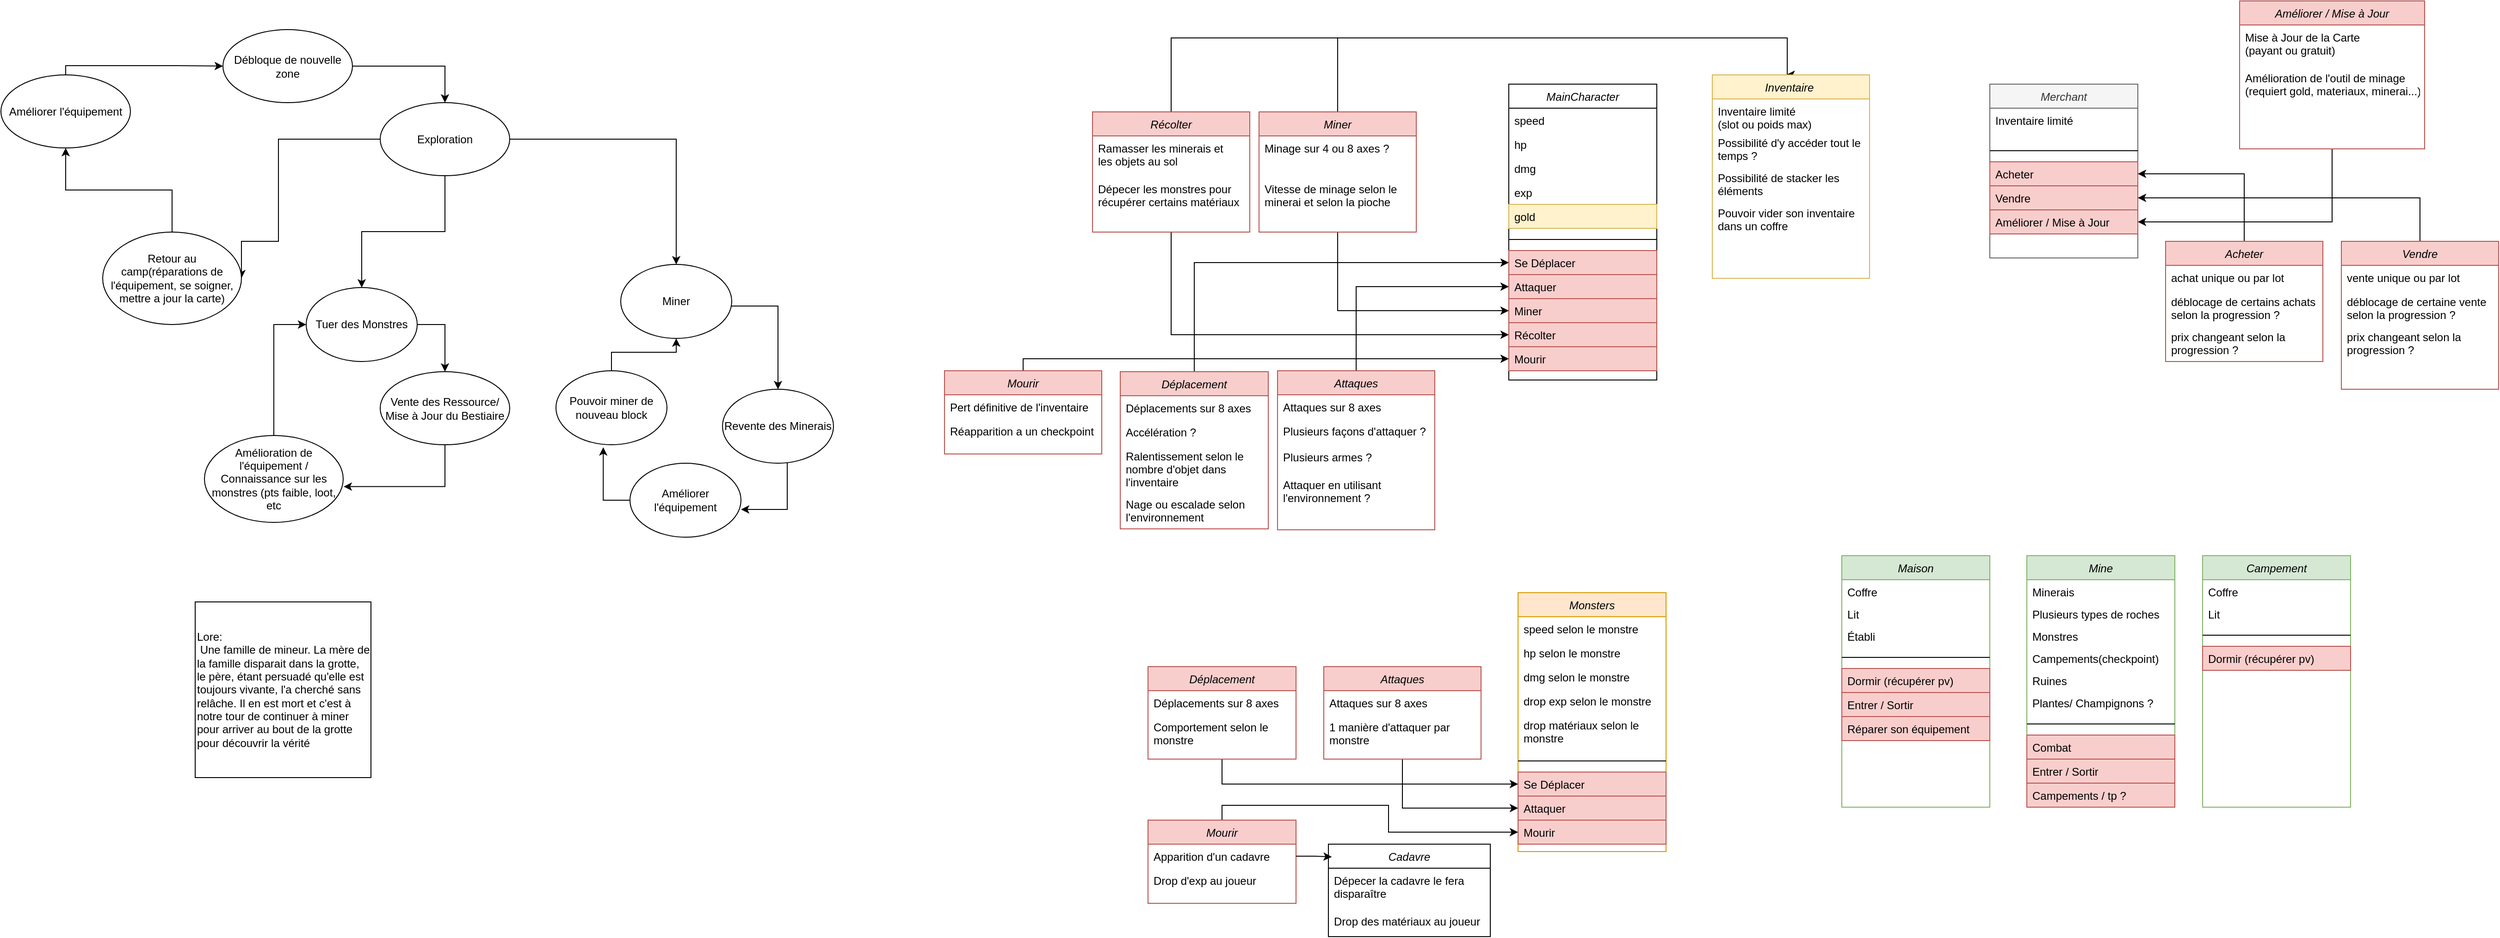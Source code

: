 <mxfile version="26.1.1">
  <diagram name="Page-1" id="BNNuIp5dI4gR5E5ewCnB">
    <mxGraphModel dx="5314" dy="2760" grid="1" gridSize="10" guides="1" tooltips="1" connect="1" arrows="1" fold="1" page="1" pageScale="1" pageWidth="827" pageHeight="1169" math="0" shadow="0">
      <root>
        <mxCell id="0" />
        <mxCell id="1" parent="0" />
        <mxCell id="DmOqYGSJ1gxsfghd13bs-1" value="MainCharacter" style="swimlane;fontStyle=2;align=center;verticalAlign=top;childLayout=stackLayout;horizontal=1;startSize=26;horizontalStack=0;resizeParent=1;resizeLast=0;collapsible=1;marginBottom=0;rounded=0;shadow=0;strokeWidth=1;" parent="1" vertex="1">
          <mxGeometry x="230" y="110" width="160" height="320" as="geometry">
            <mxRectangle x="230" y="140" width="160" height="26" as="alternateBounds" />
          </mxGeometry>
        </mxCell>
        <mxCell id="DmOqYGSJ1gxsfghd13bs-2" value="speed&#xa;" style="text;align=left;verticalAlign=top;spacingLeft=4;spacingRight=4;overflow=hidden;rotatable=0;points=[[0,0.5],[1,0.5]];portConstraint=eastwest;" parent="DmOqYGSJ1gxsfghd13bs-1" vertex="1">
          <mxGeometry y="26" width="160" height="26" as="geometry" />
        </mxCell>
        <mxCell id="DmOqYGSJ1gxsfghd13bs-3" value="hp" style="text;align=left;verticalAlign=top;spacingLeft=4;spacingRight=4;overflow=hidden;rotatable=0;points=[[0,0.5],[1,0.5]];portConstraint=eastwest;rounded=0;shadow=0;html=0;" parent="DmOqYGSJ1gxsfghd13bs-1" vertex="1">
          <mxGeometry y="52" width="160" height="26" as="geometry" />
        </mxCell>
        <mxCell id="DmOqYGSJ1gxsfghd13bs-4" value="dmg&#xa;" style="text;align=left;verticalAlign=top;spacingLeft=4;spacingRight=4;overflow=hidden;rotatable=0;points=[[0,0.5],[1,0.5]];portConstraint=eastwest;rounded=0;shadow=0;html=0;" parent="DmOqYGSJ1gxsfghd13bs-1" vertex="1">
          <mxGeometry y="78" width="160" height="26" as="geometry" />
        </mxCell>
        <mxCell id="DmOqYGSJ1gxsfghd13bs-5" value="exp" style="text;align=left;verticalAlign=top;spacingLeft=4;spacingRight=4;overflow=hidden;rotatable=0;points=[[0,0.5],[1,0.5]];portConstraint=eastwest;rounded=0;shadow=0;html=0;" parent="DmOqYGSJ1gxsfghd13bs-1" vertex="1">
          <mxGeometry y="104" width="160" height="26" as="geometry" />
        </mxCell>
        <mxCell id="DmOqYGSJ1gxsfghd13bs-6" value="gold" style="text;align=left;verticalAlign=top;spacingLeft=4;spacingRight=4;overflow=hidden;rotatable=0;points=[[0,0.5],[1,0.5]];portConstraint=eastwest;rounded=0;shadow=0;html=0;fillColor=#fff2cc;strokeColor=#d6b656;" parent="DmOqYGSJ1gxsfghd13bs-1" vertex="1">
          <mxGeometry y="130" width="160" height="26" as="geometry" />
        </mxCell>
        <mxCell id="DmOqYGSJ1gxsfghd13bs-7" value="" style="line;html=1;strokeWidth=1;align=left;verticalAlign=middle;spacingTop=-1;spacingLeft=3;spacingRight=3;rotatable=0;labelPosition=right;points=[];portConstraint=eastwest;" parent="DmOqYGSJ1gxsfghd13bs-1" vertex="1">
          <mxGeometry y="156" width="160" height="24" as="geometry" />
        </mxCell>
        <mxCell id="DmOqYGSJ1gxsfghd13bs-8" value="Se Déplacer" style="text;align=left;verticalAlign=top;spacingLeft=4;spacingRight=4;overflow=hidden;rotatable=0;points=[[0,0.5],[1,0.5]];portConstraint=eastwest;rounded=0;shadow=0;html=0;fillColor=#f8cecc;strokeColor=#b85450;" parent="DmOqYGSJ1gxsfghd13bs-1" vertex="1">
          <mxGeometry y="180" width="160" height="26" as="geometry" />
        </mxCell>
        <mxCell id="DmOqYGSJ1gxsfghd13bs-9" value="Attaquer" style="text;align=left;verticalAlign=top;spacingLeft=4;spacingRight=4;overflow=hidden;rotatable=0;points=[[0,0.5],[1,0.5]];portConstraint=eastwest;rounded=0;shadow=0;html=0;fillColor=#f8cecc;strokeColor=#b85450;" parent="DmOqYGSJ1gxsfghd13bs-1" vertex="1">
          <mxGeometry y="206" width="160" height="26" as="geometry" />
        </mxCell>
        <mxCell id="DmOqYGSJ1gxsfghd13bs-10" value="Miner" style="text;align=left;verticalAlign=top;spacingLeft=4;spacingRight=4;overflow=hidden;rotatable=0;points=[[0,0.5],[1,0.5]];portConstraint=eastwest;rounded=0;shadow=0;html=0;fillColor=#f8cecc;strokeColor=#b85450;" parent="DmOqYGSJ1gxsfghd13bs-1" vertex="1">
          <mxGeometry y="232" width="160" height="26" as="geometry" />
        </mxCell>
        <mxCell id="DmOqYGSJ1gxsfghd13bs-11" value="Récolter&#xa;" style="text;align=left;verticalAlign=top;spacingLeft=4;spacingRight=4;overflow=hidden;rotatable=0;points=[[0,0.5],[1,0.5]];portConstraint=eastwest;rounded=0;shadow=0;html=0;fillColor=#f8cecc;strokeColor=#b85450;" parent="DmOqYGSJ1gxsfghd13bs-1" vertex="1">
          <mxGeometry y="258" width="160" height="26" as="geometry" />
        </mxCell>
        <mxCell id="DmOqYGSJ1gxsfghd13bs-12" value="Mourir" style="text;align=left;verticalAlign=top;spacingLeft=4;spacingRight=4;overflow=hidden;rotatable=0;points=[[0,0.5],[1,0.5]];portConstraint=eastwest;rounded=0;shadow=0;html=0;fillColor=#f8cecc;strokeColor=#b85450;" parent="DmOqYGSJ1gxsfghd13bs-1" vertex="1">
          <mxGeometry y="284" width="160" height="26" as="geometry" />
        </mxCell>
        <mxCell id="DmOqYGSJ1gxsfghd13bs-13" style="edgeStyle=orthogonalEdgeStyle;rounded=0;orthogonalLoop=1;jettySize=auto;html=1;entryX=0;entryY=0.5;entryDx=0;entryDy=0;" parent="1" source="DmOqYGSJ1gxsfghd13bs-14" target="DmOqYGSJ1gxsfghd13bs-8" edge="1">
          <mxGeometry relative="1" as="geometry" />
        </mxCell>
        <mxCell id="DmOqYGSJ1gxsfghd13bs-14" value="Déplacement" style="swimlane;fontStyle=2;align=center;verticalAlign=top;childLayout=stackLayout;horizontal=1;startSize=26;horizontalStack=0;resizeParent=1;resizeLast=0;collapsible=1;marginBottom=0;rounded=0;shadow=0;strokeWidth=1;fillColor=#f8cecc;strokeColor=#b85450;" parent="1" vertex="1">
          <mxGeometry x="-190" y="421" width="160" height="170" as="geometry">
            <mxRectangle x="230" y="140" width="160" height="26" as="alternateBounds" />
          </mxGeometry>
        </mxCell>
        <mxCell id="DmOqYGSJ1gxsfghd13bs-15" value="Déplacements sur 8 axes" style="text;align=left;verticalAlign=top;spacingLeft=4;spacingRight=4;overflow=hidden;rotatable=0;points=[[0,0.5],[1,0.5]];portConstraint=eastwest;rounded=0;shadow=0;html=0;" parent="DmOqYGSJ1gxsfghd13bs-14" vertex="1">
          <mxGeometry y="26" width="160" height="26" as="geometry" />
        </mxCell>
        <mxCell id="DmOqYGSJ1gxsfghd13bs-16" value="Accélération ?" style="text;align=left;verticalAlign=top;spacingLeft=4;spacingRight=4;overflow=hidden;rotatable=0;points=[[0,0.5],[1,0.5]];portConstraint=eastwest;rounded=0;shadow=0;html=0;" parent="DmOqYGSJ1gxsfghd13bs-14" vertex="1">
          <mxGeometry y="52" width="160" height="26" as="geometry" />
        </mxCell>
        <mxCell id="DmOqYGSJ1gxsfghd13bs-17" value="Ralentissement selon le &#xa;nombre d&#39;objet dans &#xa;l&#39;inventaire" style="text;align=left;verticalAlign=top;spacingLeft=4;spacingRight=4;overflow=hidden;rotatable=0;points=[[0,0.5],[1,0.5]];portConstraint=eastwest;rounded=0;shadow=0;html=0;" parent="DmOqYGSJ1gxsfghd13bs-14" vertex="1">
          <mxGeometry y="78" width="160" height="52" as="geometry" />
        </mxCell>
        <mxCell id="DmOqYGSJ1gxsfghd13bs-18" value="Nage ou escalade selon&#xa;l&#39;environnement" style="text;align=left;verticalAlign=top;spacingLeft=4;spacingRight=4;overflow=hidden;rotatable=0;points=[[0,0.5],[1,0.5]];portConstraint=eastwest;rounded=0;shadow=0;html=0;" parent="DmOqYGSJ1gxsfghd13bs-14" vertex="1">
          <mxGeometry y="130" width="160" height="40" as="geometry" />
        </mxCell>
        <mxCell id="DmOqYGSJ1gxsfghd13bs-19" style="edgeStyle=orthogonalEdgeStyle;rounded=0;orthogonalLoop=1;jettySize=auto;html=1;entryX=0;entryY=0.5;entryDx=0;entryDy=0;" parent="1" source="DmOqYGSJ1gxsfghd13bs-20" target="DmOqYGSJ1gxsfghd13bs-9" edge="1">
          <mxGeometry relative="1" as="geometry" />
        </mxCell>
        <mxCell id="DmOqYGSJ1gxsfghd13bs-20" value="Attaques" style="swimlane;fontStyle=2;align=center;verticalAlign=top;childLayout=stackLayout;horizontal=1;startSize=26;horizontalStack=0;resizeParent=1;resizeLast=0;collapsible=1;marginBottom=0;rounded=0;shadow=0;strokeWidth=1;fillColor=#f8cecc;strokeColor=#b85450;" parent="1" vertex="1">
          <mxGeometry x="-20" y="420" width="170" height="172" as="geometry">
            <mxRectangle x="230" y="140" width="160" height="26" as="alternateBounds" />
          </mxGeometry>
        </mxCell>
        <mxCell id="DmOqYGSJ1gxsfghd13bs-21" value="Attaques sur 8 axes" style="text;align=left;verticalAlign=top;spacingLeft=4;spacingRight=4;overflow=hidden;rotatable=0;points=[[0,0.5],[1,0.5]];portConstraint=eastwest;rounded=0;shadow=0;html=0;" parent="DmOqYGSJ1gxsfghd13bs-20" vertex="1">
          <mxGeometry y="26" width="170" height="26" as="geometry" />
        </mxCell>
        <mxCell id="DmOqYGSJ1gxsfghd13bs-22" value="Plusieurs façons d&#39;attaquer ?" style="text;align=left;verticalAlign=top;spacingLeft=4;spacingRight=4;overflow=hidden;rotatable=0;points=[[0,0.5],[1,0.5]];portConstraint=eastwest;rounded=0;shadow=0;html=0;" parent="DmOqYGSJ1gxsfghd13bs-20" vertex="1">
          <mxGeometry y="52" width="170" height="28" as="geometry" />
        </mxCell>
        <mxCell id="DmOqYGSJ1gxsfghd13bs-23" value="Plusieurs armes ?" style="text;align=left;verticalAlign=top;spacingLeft=4;spacingRight=4;overflow=hidden;rotatable=0;points=[[0,0.5],[1,0.5]];portConstraint=eastwest;rounded=0;shadow=0;html=0;" parent="DmOqYGSJ1gxsfghd13bs-20" vertex="1">
          <mxGeometry y="80" width="170" height="30" as="geometry" />
        </mxCell>
        <mxCell id="DmOqYGSJ1gxsfghd13bs-24" value="Attaquer en utilisant &#xa;l&#39;environnement ?" style="text;align=left;verticalAlign=top;spacingLeft=4;spacingRight=4;overflow=hidden;rotatable=0;points=[[0,0.5],[1,0.5]];portConstraint=eastwest;rounded=0;shadow=0;html=0;" parent="DmOqYGSJ1gxsfghd13bs-20" vertex="1">
          <mxGeometry y="110" width="170" height="40" as="geometry" />
        </mxCell>
        <mxCell id="DmOqYGSJ1gxsfghd13bs-25" style="edgeStyle=orthogonalEdgeStyle;rounded=0;orthogonalLoop=1;jettySize=auto;html=1;entryX=0;entryY=0.5;entryDx=0;entryDy=0;" parent="1" source="DmOqYGSJ1gxsfghd13bs-27" target="DmOqYGSJ1gxsfghd13bs-10" edge="1">
          <mxGeometry relative="1" as="geometry" />
        </mxCell>
        <mxCell id="DmOqYGSJ1gxsfghd13bs-26" style="edgeStyle=orthogonalEdgeStyle;rounded=0;orthogonalLoop=1;jettySize=auto;html=1;" parent="1" source="DmOqYGSJ1gxsfghd13bs-27" edge="1">
          <mxGeometry relative="1" as="geometry">
            <mxPoint x="530" y="100" as="targetPoint" />
            <Array as="points">
              <mxPoint x="45" y="60" />
              <mxPoint x="531" y="60" />
            </Array>
          </mxGeometry>
        </mxCell>
        <mxCell id="DmOqYGSJ1gxsfghd13bs-27" value="Miner" style="swimlane;fontStyle=2;align=center;verticalAlign=top;childLayout=stackLayout;horizontal=1;startSize=26;horizontalStack=0;resizeParent=1;resizeLast=0;collapsible=1;marginBottom=0;rounded=0;shadow=0;strokeWidth=1;fillColor=#f8cecc;strokeColor=#b85450;" parent="1" vertex="1">
          <mxGeometry x="-40" y="140" width="170" height="130" as="geometry">
            <mxRectangle x="230" y="140" width="160" height="26" as="alternateBounds" />
          </mxGeometry>
        </mxCell>
        <mxCell id="DmOqYGSJ1gxsfghd13bs-28" value="Minage sur 4 ou 8 axes ?&#xa;" style="text;align=left;verticalAlign=top;spacingLeft=4;spacingRight=4;overflow=hidden;rotatable=0;points=[[0,0.5],[1,0.5]];portConstraint=eastwest;rounded=0;shadow=0;html=0;" parent="DmOqYGSJ1gxsfghd13bs-27" vertex="1">
          <mxGeometry y="26" width="170" height="44" as="geometry" />
        </mxCell>
        <mxCell id="DmOqYGSJ1gxsfghd13bs-29" value="Vitesse de minage selon le &#xa;minerai et selon la pioche " style="text;align=left;verticalAlign=top;spacingLeft=4;spacingRight=4;overflow=hidden;rotatable=0;points=[[0,0.5],[1,0.5]];portConstraint=eastwest;rounded=0;shadow=0;html=0;" parent="DmOqYGSJ1gxsfghd13bs-27" vertex="1">
          <mxGeometry y="70" width="170" height="44" as="geometry" />
        </mxCell>
        <mxCell id="DmOqYGSJ1gxsfghd13bs-30" style="edgeStyle=orthogonalEdgeStyle;rounded=0;orthogonalLoop=1;jettySize=auto;html=1;" parent="1" source="DmOqYGSJ1gxsfghd13bs-32" target="DmOqYGSJ1gxsfghd13bs-11" edge="1">
          <mxGeometry relative="1" as="geometry" />
        </mxCell>
        <mxCell id="DmOqYGSJ1gxsfghd13bs-31" style="edgeStyle=orthogonalEdgeStyle;rounded=0;orthogonalLoop=1;jettySize=auto;html=1;" parent="1" source="DmOqYGSJ1gxsfghd13bs-32" edge="1">
          <mxGeometry relative="1" as="geometry">
            <mxPoint x="530" y="100" as="targetPoint" />
            <Array as="points">
              <mxPoint x="-135" y="60" />
              <mxPoint x="531" y="60" />
            </Array>
          </mxGeometry>
        </mxCell>
        <mxCell id="DmOqYGSJ1gxsfghd13bs-32" value="Récolter" style="swimlane;fontStyle=2;align=center;verticalAlign=top;childLayout=stackLayout;horizontal=1;startSize=26;horizontalStack=0;resizeParent=1;resizeLast=0;collapsible=1;marginBottom=0;rounded=0;shadow=0;strokeWidth=1;fillColor=#f8cecc;strokeColor=#b85450;" parent="1" vertex="1">
          <mxGeometry x="-220" y="140" width="170" height="130" as="geometry">
            <mxRectangle x="230" y="140" width="160" height="26" as="alternateBounds" />
          </mxGeometry>
        </mxCell>
        <mxCell id="DmOqYGSJ1gxsfghd13bs-33" value="Ramasser les minerais et &#xa;les objets au sol" style="text;align=left;verticalAlign=top;spacingLeft=4;spacingRight=4;overflow=hidden;rotatable=0;points=[[0,0.5],[1,0.5]];portConstraint=eastwest;rounded=0;shadow=0;html=0;" parent="DmOqYGSJ1gxsfghd13bs-32" vertex="1">
          <mxGeometry y="26" width="170" height="44" as="geometry" />
        </mxCell>
        <mxCell id="DmOqYGSJ1gxsfghd13bs-34" value="Dépecer les monstres pour &#xa;récupérer certains matériaux" style="text;align=left;verticalAlign=top;spacingLeft=4;spacingRight=4;overflow=hidden;rotatable=0;points=[[0,0.5],[1,0.5]];portConstraint=eastwest;rounded=0;shadow=0;html=0;" parent="DmOqYGSJ1gxsfghd13bs-32" vertex="1">
          <mxGeometry y="70" width="170" height="44" as="geometry" />
        </mxCell>
        <mxCell id="DmOqYGSJ1gxsfghd13bs-35" value="Inventaire " style="swimlane;fontStyle=2;align=center;verticalAlign=top;childLayout=stackLayout;horizontal=1;startSize=26;horizontalStack=0;resizeParent=1;resizeLast=0;collapsible=1;marginBottom=0;rounded=0;shadow=0;strokeWidth=1;fillColor=#fff2cc;strokeColor=#d6b656;" parent="1" vertex="1">
          <mxGeometry x="450" y="100" width="170" height="220" as="geometry">
            <mxRectangle x="230" y="140" width="160" height="26" as="alternateBounds" />
          </mxGeometry>
        </mxCell>
        <mxCell id="DmOqYGSJ1gxsfghd13bs-36" value="Inventaire limité &#xa;(slot ou poids max)" style="text;align=left;verticalAlign=top;spacingLeft=4;spacingRight=4;overflow=hidden;rotatable=0;points=[[0,0.5],[1,0.5]];portConstraint=eastwest;rounded=0;shadow=0;html=0;" parent="DmOqYGSJ1gxsfghd13bs-35" vertex="1">
          <mxGeometry y="26" width="170" height="34" as="geometry" />
        </mxCell>
        <mxCell id="DmOqYGSJ1gxsfghd13bs-37" value="Possibilité d&#39;y accéder tout le &#xa;temps ?" style="text;align=left;verticalAlign=top;spacingLeft=4;spacingRight=4;overflow=hidden;rotatable=0;points=[[0,0.5],[1,0.5]];portConstraint=eastwest;rounded=0;shadow=0;html=0;" parent="DmOqYGSJ1gxsfghd13bs-35" vertex="1">
          <mxGeometry y="60" width="170" height="38" as="geometry" />
        </mxCell>
        <mxCell id="DmOqYGSJ1gxsfghd13bs-38" value="Possibilité de stacker les &#xa;éléments" style="text;align=left;verticalAlign=top;spacingLeft=4;spacingRight=4;overflow=hidden;rotatable=0;points=[[0,0.5],[1,0.5]];portConstraint=eastwest;rounded=0;shadow=0;html=0;" parent="DmOqYGSJ1gxsfghd13bs-35" vertex="1">
          <mxGeometry y="98" width="170" height="38" as="geometry" />
        </mxCell>
        <mxCell id="DmOqYGSJ1gxsfghd13bs-39" value="Pouvoir vider son inventaire &#xa;dans un coffre" style="text;align=left;verticalAlign=top;spacingLeft=4;spacingRight=4;overflow=hidden;rotatable=0;points=[[0,0.5],[1,0.5]];portConstraint=eastwest;rounded=0;shadow=0;html=0;" parent="DmOqYGSJ1gxsfghd13bs-35" vertex="1">
          <mxGeometry y="136" width="170" height="38" as="geometry" />
        </mxCell>
        <mxCell id="DmOqYGSJ1gxsfghd13bs-40" value="Monsters" style="swimlane;fontStyle=2;align=center;verticalAlign=top;childLayout=stackLayout;horizontal=1;startSize=26;horizontalStack=0;resizeParent=1;resizeLast=0;collapsible=1;marginBottom=0;rounded=0;shadow=0;strokeWidth=1;fillColor=#ffe6cc;strokeColor=#d79b00;" parent="1" vertex="1">
          <mxGeometry x="240" y="660" width="160" height="280" as="geometry">
            <mxRectangle x="230" y="140" width="160" height="26" as="alternateBounds" />
          </mxGeometry>
        </mxCell>
        <mxCell id="DmOqYGSJ1gxsfghd13bs-41" value="speed selon le monstre" style="text;align=left;verticalAlign=top;spacingLeft=4;spacingRight=4;overflow=hidden;rotatable=0;points=[[0,0.5],[1,0.5]];portConstraint=eastwest;" parent="DmOqYGSJ1gxsfghd13bs-40" vertex="1">
          <mxGeometry y="26" width="160" height="26" as="geometry" />
        </mxCell>
        <mxCell id="DmOqYGSJ1gxsfghd13bs-42" value="hp selon le monstre" style="text;align=left;verticalAlign=top;spacingLeft=4;spacingRight=4;overflow=hidden;rotatable=0;points=[[0,0.5],[1,0.5]];portConstraint=eastwest;rounded=0;shadow=0;html=0;" parent="DmOqYGSJ1gxsfghd13bs-40" vertex="1">
          <mxGeometry y="52" width="160" height="26" as="geometry" />
        </mxCell>
        <mxCell id="DmOqYGSJ1gxsfghd13bs-43" value="dmg selon le monstre" style="text;align=left;verticalAlign=top;spacingLeft=4;spacingRight=4;overflow=hidden;rotatable=0;points=[[0,0.5],[1,0.5]];portConstraint=eastwest;rounded=0;shadow=0;html=0;" parent="DmOqYGSJ1gxsfghd13bs-40" vertex="1">
          <mxGeometry y="78" width="160" height="26" as="geometry" />
        </mxCell>
        <mxCell id="DmOqYGSJ1gxsfghd13bs-44" value="drop exp selon le monstre" style="text;align=left;verticalAlign=top;spacingLeft=4;spacingRight=4;overflow=hidden;rotatable=0;points=[[0,0.5],[1,0.5]];portConstraint=eastwest;rounded=0;shadow=0;html=0;" parent="DmOqYGSJ1gxsfghd13bs-40" vertex="1">
          <mxGeometry y="104" width="160" height="26" as="geometry" />
        </mxCell>
        <mxCell id="DmOqYGSJ1gxsfghd13bs-45" value="drop matériaux selon le &#xa;monstre" style="text;align=left;verticalAlign=top;spacingLeft=4;spacingRight=4;overflow=hidden;rotatable=0;points=[[0,0.5],[1,0.5]];portConstraint=eastwest;rounded=0;shadow=0;html=0;" parent="DmOqYGSJ1gxsfghd13bs-40" vertex="1">
          <mxGeometry y="130" width="160" height="40" as="geometry" />
        </mxCell>
        <mxCell id="DmOqYGSJ1gxsfghd13bs-46" value="" style="line;html=1;strokeWidth=1;align=left;verticalAlign=middle;spacingTop=-1;spacingLeft=3;spacingRight=3;rotatable=0;labelPosition=right;points=[];portConstraint=eastwest;" parent="DmOqYGSJ1gxsfghd13bs-40" vertex="1">
          <mxGeometry y="170" width="160" height="24" as="geometry" />
        </mxCell>
        <mxCell id="DmOqYGSJ1gxsfghd13bs-47" value="Se Déplacer" style="text;align=left;verticalAlign=top;spacingLeft=4;spacingRight=4;overflow=hidden;rotatable=0;points=[[0,0.5],[1,0.5]];portConstraint=eastwest;rounded=0;shadow=0;html=0;fillColor=#f8cecc;strokeColor=#b85450;" parent="DmOqYGSJ1gxsfghd13bs-40" vertex="1">
          <mxGeometry y="194" width="160" height="26" as="geometry" />
        </mxCell>
        <mxCell id="DmOqYGSJ1gxsfghd13bs-48" value="Attaquer" style="text;align=left;verticalAlign=top;spacingLeft=4;spacingRight=4;overflow=hidden;rotatable=0;points=[[0,0.5],[1,0.5]];portConstraint=eastwest;rounded=0;shadow=0;html=0;fillColor=#f8cecc;strokeColor=#b85450;" parent="DmOqYGSJ1gxsfghd13bs-40" vertex="1">
          <mxGeometry y="220" width="160" height="26" as="geometry" />
        </mxCell>
        <mxCell id="DmOqYGSJ1gxsfghd13bs-49" value="Mourir" style="text;align=left;verticalAlign=top;spacingLeft=4;spacingRight=4;overflow=hidden;rotatable=0;points=[[0,0.5],[1,0.5]];portConstraint=eastwest;rounded=0;shadow=0;html=0;fillColor=#f8cecc;strokeColor=#b85450;" parent="DmOqYGSJ1gxsfghd13bs-40" vertex="1">
          <mxGeometry y="246" width="160" height="26" as="geometry" />
        </mxCell>
        <mxCell id="DmOqYGSJ1gxsfghd13bs-50" style="edgeStyle=orthogonalEdgeStyle;rounded=0;orthogonalLoop=1;jettySize=auto;html=1;entryX=0;entryY=0.5;entryDx=0;entryDy=0;" parent="1" source="DmOqYGSJ1gxsfghd13bs-51" target="DmOqYGSJ1gxsfghd13bs-48" edge="1">
          <mxGeometry relative="1" as="geometry" />
        </mxCell>
        <mxCell id="DmOqYGSJ1gxsfghd13bs-51" value="Attaques" style="swimlane;fontStyle=2;align=center;verticalAlign=top;childLayout=stackLayout;horizontal=1;startSize=26;horizontalStack=0;resizeParent=1;resizeLast=0;collapsible=1;marginBottom=0;rounded=0;shadow=0;strokeWidth=1;fillColor=#f8cecc;strokeColor=#b85450;" parent="1" vertex="1">
          <mxGeometry x="30" y="740" width="170" height="100" as="geometry">
            <mxRectangle x="230" y="140" width="160" height="26" as="alternateBounds" />
          </mxGeometry>
        </mxCell>
        <mxCell id="DmOqYGSJ1gxsfghd13bs-52" value="Attaques sur 8 axes" style="text;align=left;verticalAlign=top;spacingLeft=4;spacingRight=4;overflow=hidden;rotatable=0;points=[[0,0.5],[1,0.5]];portConstraint=eastwest;rounded=0;shadow=0;html=0;" parent="DmOqYGSJ1gxsfghd13bs-51" vertex="1">
          <mxGeometry y="26" width="170" height="26" as="geometry" />
        </mxCell>
        <mxCell id="DmOqYGSJ1gxsfghd13bs-53" value="1 manière d&#39;attaquer par &#xa;monstre" style="text;align=left;verticalAlign=top;spacingLeft=4;spacingRight=4;overflow=hidden;rotatable=0;points=[[0,0.5],[1,0.5]];portConstraint=eastwest;rounded=0;shadow=0;html=0;" parent="DmOqYGSJ1gxsfghd13bs-51" vertex="1">
          <mxGeometry y="52" width="170" height="38" as="geometry" />
        </mxCell>
        <mxCell id="DmOqYGSJ1gxsfghd13bs-54" style="edgeStyle=orthogonalEdgeStyle;rounded=0;orthogonalLoop=1;jettySize=auto;html=1;entryX=0;entryY=0.5;entryDx=0;entryDy=0;" parent="1" source="DmOqYGSJ1gxsfghd13bs-55" target="DmOqYGSJ1gxsfghd13bs-47" edge="1">
          <mxGeometry relative="1" as="geometry" />
        </mxCell>
        <mxCell id="DmOqYGSJ1gxsfghd13bs-55" value="Déplacement" style="swimlane;fontStyle=2;align=center;verticalAlign=top;childLayout=stackLayout;horizontal=1;startSize=26;horizontalStack=0;resizeParent=1;resizeLast=0;collapsible=1;marginBottom=0;rounded=0;shadow=0;strokeWidth=1;fillColor=#f8cecc;strokeColor=#b85450;" parent="1" vertex="1">
          <mxGeometry x="-160" y="740" width="160" height="100" as="geometry">
            <mxRectangle x="230" y="140" width="160" height="26" as="alternateBounds" />
          </mxGeometry>
        </mxCell>
        <mxCell id="DmOqYGSJ1gxsfghd13bs-56" value="Déplacements sur 8 axes" style="text;align=left;verticalAlign=top;spacingLeft=4;spacingRight=4;overflow=hidden;rotatable=0;points=[[0,0.5],[1,0.5]];portConstraint=eastwest;rounded=0;shadow=0;html=0;" parent="DmOqYGSJ1gxsfghd13bs-55" vertex="1">
          <mxGeometry y="26" width="160" height="26" as="geometry" />
        </mxCell>
        <mxCell id="DmOqYGSJ1gxsfghd13bs-57" value="Comportement selon le &#xa;monstre" style="text;align=left;verticalAlign=top;spacingLeft=4;spacingRight=4;overflow=hidden;rotatable=0;points=[[0,0.5],[1,0.5]];portConstraint=eastwest;rounded=0;shadow=0;html=0;" parent="DmOqYGSJ1gxsfghd13bs-55" vertex="1">
          <mxGeometry y="52" width="160" height="38" as="geometry" />
        </mxCell>
        <mxCell id="DmOqYGSJ1gxsfghd13bs-58" style="edgeStyle=orthogonalEdgeStyle;rounded=0;orthogonalLoop=1;jettySize=auto;html=1;entryX=0;entryY=0.5;entryDx=0;entryDy=0;" parent="1" source="DmOqYGSJ1gxsfghd13bs-59" target="DmOqYGSJ1gxsfghd13bs-49" edge="1">
          <mxGeometry relative="1" as="geometry">
            <Array as="points">
              <mxPoint x="-80" y="890" />
              <mxPoint x="100" y="890" />
              <mxPoint x="100" y="919" />
            </Array>
          </mxGeometry>
        </mxCell>
        <mxCell id="DmOqYGSJ1gxsfghd13bs-59" value="Mourir" style="swimlane;fontStyle=2;align=center;verticalAlign=top;childLayout=stackLayout;horizontal=1;startSize=26;horizontalStack=0;resizeParent=1;resizeLast=0;collapsible=1;marginBottom=0;rounded=0;shadow=0;strokeWidth=1;fillColor=#f8cecc;strokeColor=#b85450;" parent="1" vertex="1">
          <mxGeometry x="-160" y="906" width="160" height="90" as="geometry">
            <mxRectangle x="230" y="140" width="160" height="26" as="alternateBounds" />
          </mxGeometry>
        </mxCell>
        <mxCell id="DmOqYGSJ1gxsfghd13bs-60" value="Apparition d&#39;un cadavre" style="text;align=left;verticalAlign=top;spacingLeft=4;spacingRight=4;overflow=hidden;rotatable=0;points=[[0,0.5],[1,0.5]];portConstraint=eastwest;rounded=0;shadow=0;html=0;" parent="DmOqYGSJ1gxsfghd13bs-59" vertex="1">
          <mxGeometry y="26" width="160" height="26" as="geometry" />
        </mxCell>
        <mxCell id="DmOqYGSJ1gxsfghd13bs-61" value="Drop d&#39;exp au joueur" style="text;align=left;verticalAlign=top;spacingLeft=4;spacingRight=4;overflow=hidden;rotatable=0;points=[[0,0.5],[1,0.5]];portConstraint=eastwest;rounded=0;shadow=0;html=0;" parent="DmOqYGSJ1gxsfghd13bs-59" vertex="1">
          <mxGeometry y="52" width="160" height="26" as="geometry" />
        </mxCell>
        <mxCell id="DmOqYGSJ1gxsfghd13bs-62" value="Cadavre" style="swimlane;fontStyle=2;align=center;verticalAlign=top;childLayout=stackLayout;horizontal=1;startSize=26;horizontalStack=0;resizeParent=1;resizeLast=0;collapsible=1;marginBottom=0;rounded=0;shadow=0;strokeWidth=1;" parent="1" vertex="1">
          <mxGeometry x="35" y="932" width="175" height="100" as="geometry">
            <mxRectangle x="230" y="140" width="160" height="26" as="alternateBounds" />
          </mxGeometry>
        </mxCell>
        <mxCell id="DmOqYGSJ1gxsfghd13bs-63" value="Dépecer la cadavre le fera &#xa;disparaître" style="text;align=left;verticalAlign=top;spacingLeft=4;spacingRight=4;overflow=hidden;rotatable=0;points=[[0,0.5],[1,0.5]];portConstraint=eastwest;rounded=0;shadow=0;html=0;" parent="DmOqYGSJ1gxsfghd13bs-62" vertex="1">
          <mxGeometry y="26" width="175" height="44" as="geometry" />
        </mxCell>
        <mxCell id="DmOqYGSJ1gxsfghd13bs-64" value="Drop des matériaux au joueur" style="text;align=left;verticalAlign=top;spacingLeft=4;spacingRight=4;overflow=hidden;rotatable=0;points=[[0,0.5],[1,0.5]];portConstraint=eastwest;rounded=0;shadow=0;html=0;" parent="DmOqYGSJ1gxsfghd13bs-62" vertex="1">
          <mxGeometry y="70" width="175" height="26" as="geometry" />
        </mxCell>
        <mxCell id="DmOqYGSJ1gxsfghd13bs-65" style="edgeStyle=orthogonalEdgeStyle;rounded=0;orthogonalLoop=1;jettySize=auto;html=1;entryX=0.021;entryY=0.138;entryDx=0;entryDy=0;entryPerimeter=0;" parent="1" source="DmOqYGSJ1gxsfghd13bs-60" target="DmOqYGSJ1gxsfghd13bs-62" edge="1">
          <mxGeometry relative="1" as="geometry" />
        </mxCell>
        <mxCell id="DmOqYGSJ1gxsfghd13bs-66" style="edgeStyle=orthogonalEdgeStyle;rounded=0;orthogonalLoop=1;jettySize=auto;html=1;entryX=0;entryY=0.5;entryDx=0;entryDy=0;" parent="1" source="DmOqYGSJ1gxsfghd13bs-67" target="DmOqYGSJ1gxsfghd13bs-12" edge="1">
          <mxGeometry relative="1" as="geometry">
            <Array as="points">
              <mxPoint x="-295" y="407" />
            </Array>
          </mxGeometry>
        </mxCell>
        <mxCell id="DmOqYGSJ1gxsfghd13bs-67" value="Mourir" style="swimlane;fontStyle=2;align=center;verticalAlign=top;childLayout=stackLayout;horizontal=1;startSize=26;horizontalStack=0;resizeParent=1;resizeLast=0;collapsible=1;marginBottom=0;rounded=0;shadow=0;strokeWidth=1;fillColor=#f8cecc;strokeColor=#b85450;" parent="1" vertex="1">
          <mxGeometry x="-380" y="420" width="170" height="90" as="geometry">
            <mxRectangle x="230" y="140" width="160" height="26" as="alternateBounds" />
          </mxGeometry>
        </mxCell>
        <mxCell id="DmOqYGSJ1gxsfghd13bs-68" value="Pert définitive de l&#39;inventaire" style="text;align=left;verticalAlign=top;spacingLeft=4;spacingRight=4;overflow=hidden;rotatable=0;points=[[0,0.5],[1,0.5]];portConstraint=eastwest;rounded=0;shadow=0;html=0;" parent="DmOqYGSJ1gxsfghd13bs-67" vertex="1">
          <mxGeometry y="26" width="170" height="26" as="geometry" />
        </mxCell>
        <mxCell id="DmOqYGSJ1gxsfghd13bs-69" value="Réapparition a un checkpoint " style="text;align=left;verticalAlign=top;spacingLeft=4;spacingRight=4;overflow=hidden;rotatable=0;points=[[0,0.5],[1,0.5]];portConstraint=eastwest;rounded=0;shadow=0;html=0;" parent="DmOqYGSJ1gxsfghd13bs-67" vertex="1">
          <mxGeometry y="52" width="170" height="26" as="geometry" />
        </mxCell>
        <mxCell id="DmOqYGSJ1gxsfghd13bs-70" value="Merchant" style="swimlane;fontStyle=2;align=center;verticalAlign=top;childLayout=stackLayout;horizontal=1;startSize=26;horizontalStack=0;resizeParent=1;resizeLast=0;collapsible=1;marginBottom=0;rounded=0;shadow=0;strokeWidth=1;fillColor=#f5f5f5;fontColor=#333333;strokeColor=#666666;" parent="1" vertex="1">
          <mxGeometry x="750" y="110" width="160" height="188" as="geometry">
            <mxRectangle x="230" y="140" width="160" height="26" as="alternateBounds" />
          </mxGeometry>
        </mxCell>
        <mxCell id="DmOqYGSJ1gxsfghd13bs-71" value="Inventaire limité" style="text;align=left;verticalAlign=top;spacingLeft=4;spacingRight=4;overflow=hidden;rotatable=0;points=[[0,0.5],[1,0.5]];portConstraint=eastwest;rounded=0;shadow=0;html=0;" parent="DmOqYGSJ1gxsfghd13bs-70" vertex="1">
          <mxGeometry y="26" width="160" height="34" as="geometry" />
        </mxCell>
        <mxCell id="DmOqYGSJ1gxsfghd13bs-72" value="" style="line;html=1;strokeWidth=1;align=left;verticalAlign=middle;spacingTop=-1;spacingLeft=3;spacingRight=3;rotatable=0;labelPosition=right;points=[];portConstraint=eastwest;" parent="DmOqYGSJ1gxsfghd13bs-70" vertex="1">
          <mxGeometry y="60" width="160" height="24" as="geometry" />
        </mxCell>
        <mxCell id="DmOqYGSJ1gxsfghd13bs-73" value="Acheter" style="text;align=left;verticalAlign=top;spacingLeft=4;spacingRight=4;overflow=hidden;rotatable=0;points=[[0,0.5],[1,0.5]];portConstraint=eastwest;rounded=0;shadow=0;html=0;fillColor=#f8cecc;strokeColor=#b85450;" parent="DmOqYGSJ1gxsfghd13bs-70" vertex="1">
          <mxGeometry y="84" width="160" height="26" as="geometry" />
        </mxCell>
        <mxCell id="DmOqYGSJ1gxsfghd13bs-74" value="Vendre" style="text;align=left;verticalAlign=top;spacingLeft=4;spacingRight=4;overflow=hidden;rotatable=0;points=[[0,0.5],[1,0.5]];portConstraint=eastwest;rounded=0;shadow=0;html=0;fillColor=#f8cecc;strokeColor=#b85450;" parent="DmOqYGSJ1gxsfghd13bs-70" vertex="1">
          <mxGeometry y="110" width="160" height="26" as="geometry" />
        </mxCell>
        <mxCell id="DmOqYGSJ1gxsfghd13bs-75" value="Améliorer / Mise à Jour" style="text;align=left;verticalAlign=top;spacingLeft=4;spacingRight=4;overflow=hidden;rotatable=0;points=[[0,0.5],[1,0.5]];portConstraint=eastwest;rounded=0;shadow=0;html=0;fillColor=#f8cecc;strokeColor=#b85450;" parent="DmOqYGSJ1gxsfghd13bs-70" vertex="1">
          <mxGeometry y="136" width="160" height="26" as="geometry" />
        </mxCell>
        <mxCell id="DmOqYGSJ1gxsfghd13bs-76" style="edgeStyle=orthogonalEdgeStyle;rounded=0;orthogonalLoop=1;jettySize=auto;html=1;entryX=1;entryY=0.5;entryDx=0;entryDy=0;fontFamily=Helvetica;fontSize=12;fontColor=default;" parent="1" source="DmOqYGSJ1gxsfghd13bs-77" target="DmOqYGSJ1gxsfghd13bs-73" edge="1">
          <mxGeometry relative="1" as="geometry" />
        </mxCell>
        <mxCell id="DmOqYGSJ1gxsfghd13bs-77" value="Acheter" style="swimlane;fontStyle=2;align=center;verticalAlign=top;childLayout=stackLayout;horizontal=1;startSize=26;horizontalStack=0;resizeParent=1;resizeLast=0;collapsible=1;marginBottom=0;rounded=0;shadow=0;strokeWidth=1;fillColor=#f8cecc;strokeColor=#b85450;" parent="1" vertex="1">
          <mxGeometry x="940" y="280" width="170" height="130" as="geometry">
            <mxRectangle x="230" y="140" width="160" height="26" as="alternateBounds" />
          </mxGeometry>
        </mxCell>
        <mxCell id="DmOqYGSJ1gxsfghd13bs-78" value="achat unique ou par lot" style="text;align=left;verticalAlign=top;spacingLeft=4;spacingRight=4;overflow=hidden;rotatable=0;points=[[0,0.5],[1,0.5]];portConstraint=eastwest;rounded=0;shadow=0;html=0;" parent="DmOqYGSJ1gxsfghd13bs-77" vertex="1">
          <mxGeometry y="26" width="170" height="26" as="geometry" />
        </mxCell>
        <mxCell id="DmOqYGSJ1gxsfghd13bs-79" value="déblocage de certains achats &#xa;selon la progression ?" style="text;align=left;verticalAlign=top;spacingLeft=4;spacingRight=4;overflow=hidden;rotatable=0;points=[[0,0.5],[1,0.5]];portConstraint=eastwest;rounded=0;shadow=0;html=0;" parent="DmOqYGSJ1gxsfghd13bs-77" vertex="1">
          <mxGeometry y="52" width="170" height="38" as="geometry" />
        </mxCell>
        <mxCell id="DmOqYGSJ1gxsfghd13bs-80" value="prix changeant selon la &#xa;progression ?" style="text;align=left;verticalAlign=top;spacingLeft=4;spacingRight=4;overflow=hidden;rotatable=0;points=[[0,0.5],[1,0.5]];portConstraint=eastwest;rounded=0;shadow=0;html=0;" parent="DmOqYGSJ1gxsfghd13bs-77" vertex="1">
          <mxGeometry y="90" width="170" height="38" as="geometry" />
        </mxCell>
        <mxCell id="DmOqYGSJ1gxsfghd13bs-81" style="edgeStyle=orthogonalEdgeStyle;rounded=0;orthogonalLoop=1;jettySize=auto;html=1;entryX=1;entryY=0.5;entryDx=0;entryDy=0;fontFamily=Helvetica;fontSize=12;fontColor=default;" parent="1" source="DmOqYGSJ1gxsfghd13bs-82" target="DmOqYGSJ1gxsfghd13bs-74" edge="1">
          <mxGeometry relative="1" as="geometry" />
        </mxCell>
        <mxCell id="DmOqYGSJ1gxsfghd13bs-82" value="Vendre" style="swimlane;fontStyle=2;align=center;verticalAlign=top;childLayout=stackLayout;horizontal=1;startSize=26;horizontalStack=0;resizeParent=1;resizeLast=0;collapsible=1;marginBottom=0;rounded=0;shadow=0;strokeWidth=1;fillColor=#f8cecc;strokeColor=#b85450;" parent="1" vertex="1">
          <mxGeometry x="1130" y="280" width="170" height="160" as="geometry">
            <mxRectangle x="230" y="140" width="160" height="26" as="alternateBounds" />
          </mxGeometry>
        </mxCell>
        <mxCell id="DmOqYGSJ1gxsfghd13bs-83" value="vente unique ou par lot" style="text;align=left;verticalAlign=top;spacingLeft=4;spacingRight=4;overflow=hidden;rotatable=0;points=[[0,0.5],[1,0.5]];portConstraint=eastwest;rounded=0;shadow=0;html=0;" parent="DmOqYGSJ1gxsfghd13bs-82" vertex="1">
          <mxGeometry y="26" width="170" height="26" as="geometry" />
        </mxCell>
        <mxCell id="DmOqYGSJ1gxsfghd13bs-84" value="déblocage de certaine vente&#xa;selon la progression ?" style="text;align=left;verticalAlign=top;spacingLeft=4;spacingRight=4;overflow=hidden;rotatable=0;points=[[0,0.5],[1,0.5]];portConstraint=eastwest;rounded=0;shadow=0;html=0;" parent="DmOqYGSJ1gxsfghd13bs-82" vertex="1">
          <mxGeometry y="52" width="170" height="38" as="geometry" />
        </mxCell>
        <mxCell id="DmOqYGSJ1gxsfghd13bs-85" value="prix changeant selon la &#xa;progression ?" style="text;align=left;verticalAlign=top;spacingLeft=4;spacingRight=4;overflow=hidden;rotatable=0;points=[[0,0.5],[1,0.5]];portConstraint=eastwest;rounded=0;shadow=0;html=0;" parent="DmOqYGSJ1gxsfghd13bs-82" vertex="1">
          <mxGeometry y="90" width="170" height="38" as="geometry" />
        </mxCell>
        <mxCell id="DmOqYGSJ1gxsfghd13bs-86" style="edgeStyle=orthogonalEdgeStyle;rounded=0;orthogonalLoop=1;jettySize=auto;html=1;entryX=1;entryY=0.5;entryDx=0;entryDy=0;fontFamily=Helvetica;fontSize=12;fontColor=default;" parent="1" source="DmOqYGSJ1gxsfghd13bs-87" target="DmOqYGSJ1gxsfghd13bs-75" edge="1">
          <mxGeometry relative="1" as="geometry" />
        </mxCell>
        <mxCell id="DmOqYGSJ1gxsfghd13bs-87" value="Améliorer / Mise à Jour" style="swimlane;fontStyle=2;align=center;verticalAlign=top;childLayout=stackLayout;horizontal=1;startSize=26;horizontalStack=0;resizeParent=1;resizeLast=0;collapsible=1;marginBottom=0;rounded=0;shadow=0;strokeWidth=1;fillColor=#f8cecc;strokeColor=#b85450;" parent="1" vertex="1">
          <mxGeometry x="1020" y="20" width="200" height="160" as="geometry">
            <mxRectangle x="230" y="140" width="160" height="26" as="alternateBounds" />
          </mxGeometry>
        </mxCell>
        <mxCell id="DmOqYGSJ1gxsfghd13bs-88" value="Mise à Jour de la Carte &#xa;(payant ou gratuit)" style="text;align=left;verticalAlign=top;spacingLeft=4;spacingRight=4;overflow=hidden;rotatable=0;points=[[0,0.5],[1,0.5]];portConstraint=eastwest;rounded=0;shadow=0;html=0;" parent="DmOqYGSJ1gxsfghd13bs-87" vertex="1">
          <mxGeometry y="26" width="200" height="44" as="geometry" />
        </mxCell>
        <mxCell id="DmOqYGSJ1gxsfghd13bs-89" value="Amélioration de l&#39;outil de minage&#xa;(requiert gold, materiaux, minerai...)" style="text;align=left;verticalAlign=top;spacingLeft=4;spacingRight=4;overflow=hidden;rotatable=0;points=[[0,0.5],[1,0.5]];portConstraint=eastwest;rounded=0;shadow=0;html=0;" parent="DmOqYGSJ1gxsfghd13bs-87" vertex="1">
          <mxGeometry y="70" width="200" height="38" as="geometry" />
        </mxCell>
        <mxCell id="DmOqYGSJ1gxsfghd13bs-90" value="Mine" style="swimlane;fontStyle=2;align=center;verticalAlign=top;childLayout=stackLayout;horizontal=1;startSize=26;horizontalStack=0;resizeParent=1;resizeLast=0;collapsible=1;marginBottom=0;rounded=0;shadow=0;strokeWidth=1;fillColor=#d5e8d4;strokeColor=#82b366;" parent="1" vertex="1">
          <mxGeometry x="790" y="620" width="160" height="272" as="geometry">
            <mxRectangle x="230" y="140" width="160" height="26" as="alternateBounds" />
          </mxGeometry>
        </mxCell>
        <mxCell id="DmOqYGSJ1gxsfghd13bs-91" value="Minerais&#xa;" style="text;align=left;verticalAlign=top;spacingLeft=4;spacingRight=4;overflow=hidden;rotatable=0;points=[[0,0.5],[1,0.5]];portConstraint=eastwest;rounded=0;shadow=0;html=0;" parent="DmOqYGSJ1gxsfghd13bs-90" vertex="1">
          <mxGeometry y="26" width="160" height="24" as="geometry" />
        </mxCell>
        <mxCell id="DmOqYGSJ1gxsfghd13bs-92" value="Plusieurs types de roches" style="text;align=left;verticalAlign=top;spacingLeft=4;spacingRight=4;overflow=hidden;rotatable=0;points=[[0,0.5],[1,0.5]];portConstraint=eastwest;rounded=0;shadow=0;html=0;" parent="DmOqYGSJ1gxsfghd13bs-90" vertex="1">
          <mxGeometry y="50" width="160" height="24" as="geometry" />
        </mxCell>
        <mxCell id="DmOqYGSJ1gxsfghd13bs-93" value="Monstres" style="text;align=left;verticalAlign=top;spacingLeft=4;spacingRight=4;overflow=hidden;rotatable=0;points=[[0,0.5],[1,0.5]];portConstraint=eastwest;rounded=0;shadow=0;html=0;" parent="DmOqYGSJ1gxsfghd13bs-90" vertex="1">
          <mxGeometry y="74" width="160" height="24" as="geometry" />
        </mxCell>
        <mxCell id="DmOqYGSJ1gxsfghd13bs-94" value="Campements(checkpoint)" style="text;align=left;verticalAlign=top;spacingLeft=4;spacingRight=4;overflow=hidden;rotatable=0;points=[[0,0.5],[1,0.5]];portConstraint=eastwest;rounded=0;shadow=0;html=0;" parent="DmOqYGSJ1gxsfghd13bs-90" vertex="1">
          <mxGeometry y="98" width="160" height="24" as="geometry" />
        </mxCell>
        <mxCell id="DmOqYGSJ1gxsfghd13bs-95" value="Ruines" style="text;align=left;verticalAlign=top;spacingLeft=4;spacingRight=4;overflow=hidden;rotatable=0;points=[[0,0.5],[1,0.5]];portConstraint=eastwest;rounded=0;shadow=0;html=0;" parent="DmOqYGSJ1gxsfghd13bs-90" vertex="1">
          <mxGeometry y="122" width="160" height="24" as="geometry" />
        </mxCell>
        <mxCell id="DmOqYGSJ1gxsfghd13bs-96" value="Plantes/ Champignons ?" style="text;align=left;verticalAlign=top;spacingLeft=4;spacingRight=4;overflow=hidden;rotatable=0;points=[[0,0.5],[1,0.5]];portConstraint=eastwest;rounded=0;shadow=0;html=0;" parent="DmOqYGSJ1gxsfghd13bs-90" vertex="1">
          <mxGeometry y="146" width="160" height="24" as="geometry" />
        </mxCell>
        <mxCell id="DmOqYGSJ1gxsfghd13bs-97" value="" style="line;html=1;strokeWidth=1;align=left;verticalAlign=middle;spacingTop=-1;spacingLeft=3;spacingRight=3;rotatable=0;labelPosition=right;points=[];portConstraint=eastwest;" parent="DmOqYGSJ1gxsfghd13bs-90" vertex="1">
          <mxGeometry y="170" width="160" height="24" as="geometry" />
        </mxCell>
        <mxCell id="DmOqYGSJ1gxsfghd13bs-98" value="Combat" style="text;align=left;verticalAlign=top;spacingLeft=4;spacingRight=4;overflow=hidden;rotatable=0;points=[[0,0.5],[1,0.5]];portConstraint=eastwest;rounded=0;shadow=0;html=0;fillColor=#f8cecc;strokeColor=#b85450;" parent="DmOqYGSJ1gxsfghd13bs-90" vertex="1">
          <mxGeometry y="194" width="160" height="26" as="geometry" />
        </mxCell>
        <mxCell id="DmOqYGSJ1gxsfghd13bs-99" value="Entrer / Sortir" style="text;align=left;verticalAlign=top;spacingLeft=4;spacingRight=4;overflow=hidden;rotatable=0;points=[[0,0.5],[1,0.5]];portConstraint=eastwest;rounded=0;shadow=0;html=0;fillColor=#f8cecc;strokeColor=#b85450;" parent="DmOqYGSJ1gxsfghd13bs-90" vertex="1">
          <mxGeometry y="220" width="160" height="26" as="geometry" />
        </mxCell>
        <mxCell id="DmOqYGSJ1gxsfghd13bs-100" value="Campements / tp ?" style="text;align=left;verticalAlign=top;spacingLeft=4;spacingRight=4;overflow=hidden;rotatable=0;points=[[0,0.5],[1,0.5]];portConstraint=eastwest;rounded=0;shadow=0;html=0;fillColor=#f8cecc;strokeColor=#b85450;" parent="DmOqYGSJ1gxsfghd13bs-90" vertex="1">
          <mxGeometry y="246" width="160" height="26" as="geometry" />
        </mxCell>
        <mxCell id="DmOqYGSJ1gxsfghd13bs-101" value="Maison" style="swimlane;fontStyle=2;align=center;verticalAlign=top;childLayout=stackLayout;horizontal=1;startSize=26;horizontalStack=0;resizeParent=1;resizeLast=0;collapsible=1;marginBottom=0;rounded=0;shadow=0;strokeWidth=1;fillColor=#d5e8d4;strokeColor=#82b366;" parent="1" vertex="1">
          <mxGeometry x="590" y="620" width="160" height="272" as="geometry">
            <mxRectangle x="230" y="140" width="160" height="26" as="alternateBounds" />
          </mxGeometry>
        </mxCell>
        <mxCell id="DmOqYGSJ1gxsfghd13bs-102" value="Coffre" style="text;align=left;verticalAlign=top;spacingLeft=4;spacingRight=4;overflow=hidden;rotatable=0;points=[[0,0.5],[1,0.5]];portConstraint=eastwest;rounded=0;shadow=0;html=0;" parent="DmOqYGSJ1gxsfghd13bs-101" vertex="1">
          <mxGeometry y="26" width="160" height="24" as="geometry" />
        </mxCell>
        <mxCell id="DmOqYGSJ1gxsfghd13bs-103" value="Lit" style="text;align=left;verticalAlign=top;spacingLeft=4;spacingRight=4;overflow=hidden;rotatable=0;points=[[0,0.5],[1,0.5]];portConstraint=eastwest;rounded=0;shadow=0;html=0;" parent="DmOqYGSJ1gxsfghd13bs-101" vertex="1">
          <mxGeometry y="50" width="160" height="24" as="geometry" />
        </mxCell>
        <mxCell id="DmOqYGSJ1gxsfghd13bs-104" value="Établi" style="text;align=left;verticalAlign=top;spacingLeft=4;spacingRight=4;overflow=hidden;rotatable=0;points=[[0,0.5],[1,0.5]];portConstraint=eastwest;rounded=0;shadow=0;html=0;" parent="DmOqYGSJ1gxsfghd13bs-101" vertex="1">
          <mxGeometry y="74" width="160" height="24" as="geometry" />
        </mxCell>
        <mxCell id="DmOqYGSJ1gxsfghd13bs-105" value="" style="line;html=1;strokeWidth=1;align=left;verticalAlign=middle;spacingTop=-1;spacingLeft=3;spacingRight=3;rotatable=0;labelPosition=right;points=[];portConstraint=eastwest;" parent="DmOqYGSJ1gxsfghd13bs-101" vertex="1">
          <mxGeometry y="98" width="160" height="24" as="geometry" />
        </mxCell>
        <mxCell id="DmOqYGSJ1gxsfghd13bs-106" value="Dormir (récupérer pv)" style="text;align=left;verticalAlign=top;spacingLeft=4;spacingRight=4;overflow=hidden;rotatable=0;points=[[0,0.5],[1,0.5]];portConstraint=eastwest;rounded=0;shadow=0;html=0;fillColor=#f8cecc;strokeColor=#b85450;" parent="DmOqYGSJ1gxsfghd13bs-101" vertex="1">
          <mxGeometry y="122" width="160" height="26" as="geometry" />
        </mxCell>
        <mxCell id="DmOqYGSJ1gxsfghd13bs-107" value="Entrer / Sortir" style="text;align=left;verticalAlign=top;spacingLeft=4;spacingRight=4;overflow=hidden;rotatable=0;points=[[0,0.5],[1,0.5]];portConstraint=eastwest;rounded=0;shadow=0;html=0;fillColor=#f8cecc;strokeColor=#b85450;" parent="DmOqYGSJ1gxsfghd13bs-101" vertex="1">
          <mxGeometry y="148" width="160" height="26" as="geometry" />
        </mxCell>
        <mxCell id="DmOqYGSJ1gxsfghd13bs-108" value="Réparer son équipement" style="text;align=left;verticalAlign=top;spacingLeft=4;spacingRight=4;overflow=hidden;rotatable=0;points=[[0,0.5],[1,0.5]];portConstraint=eastwest;rounded=0;shadow=0;html=0;fillColor=#f8cecc;strokeColor=#b85450;" parent="DmOqYGSJ1gxsfghd13bs-101" vertex="1">
          <mxGeometry y="174" width="160" height="26" as="geometry" />
        </mxCell>
        <mxCell id="DmOqYGSJ1gxsfghd13bs-109" value="Campement" style="swimlane;fontStyle=2;align=center;verticalAlign=top;childLayout=stackLayout;horizontal=1;startSize=26;horizontalStack=0;resizeParent=1;resizeLast=0;collapsible=1;marginBottom=0;rounded=0;shadow=0;strokeWidth=1;fillColor=#d5e8d4;strokeColor=#82b366;" parent="1" vertex="1">
          <mxGeometry x="980" y="620" width="160" height="272" as="geometry">
            <mxRectangle x="230" y="140" width="160" height="26" as="alternateBounds" />
          </mxGeometry>
        </mxCell>
        <mxCell id="DmOqYGSJ1gxsfghd13bs-110" value="Coffre" style="text;align=left;verticalAlign=top;spacingLeft=4;spacingRight=4;overflow=hidden;rotatable=0;points=[[0,0.5],[1,0.5]];portConstraint=eastwest;rounded=0;shadow=0;html=0;" parent="DmOqYGSJ1gxsfghd13bs-109" vertex="1">
          <mxGeometry y="26" width="160" height="24" as="geometry" />
        </mxCell>
        <mxCell id="DmOqYGSJ1gxsfghd13bs-111" value="Lit" style="text;align=left;verticalAlign=top;spacingLeft=4;spacingRight=4;overflow=hidden;rotatable=0;points=[[0,0.5],[1,0.5]];portConstraint=eastwest;rounded=0;shadow=0;html=0;" parent="DmOqYGSJ1gxsfghd13bs-109" vertex="1">
          <mxGeometry y="50" width="160" height="24" as="geometry" />
        </mxCell>
        <mxCell id="DmOqYGSJ1gxsfghd13bs-112" value="" style="line;html=1;strokeWidth=1;align=left;verticalAlign=middle;spacingTop=-1;spacingLeft=3;spacingRight=3;rotatable=0;labelPosition=right;points=[];portConstraint=eastwest;" parent="DmOqYGSJ1gxsfghd13bs-109" vertex="1">
          <mxGeometry y="74" width="160" height="24" as="geometry" />
        </mxCell>
        <mxCell id="DmOqYGSJ1gxsfghd13bs-113" value="Dormir (récupérer pv)" style="text;align=left;verticalAlign=top;spacingLeft=4;spacingRight=4;overflow=hidden;rotatable=0;points=[[0,0.5],[1,0.5]];portConstraint=eastwest;rounded=0;shadow=0;html=0;fillColor=#f8cecc;strokeColor=#b85450;" parent="DmOqYGSJ1gxsfghd13bs-109" vertex="1">
          <mxGeometry y="98" width="160" height="26" as="geometry" />
        </mxCell>
        <mxCell id="DmOqYGSJ1gxsfghd13bs-120" style="edgeStyle=orthogonalEdgeStyle;rounded=0;orthogonalLoop=1;jettySize=auto;html=1;" parent="1" source="DmOqYGSJ1gxsfghd13bs-115" target="DmOqYGSJ1gxsfghd13bs-117" edge="1">
          <mxGeometry relative="1" as="geometry">
            <Array as="points">
              <mxPoint x="-560" y="350" />
            </Array>
          </mxGeometry>
        </mxCell>
        <mxCell id="DmOqYGSJ1gxsfghd13bs-115" value="Miner" style="ellipse;whiteSpace=wrap;html=1;" parent="1" vertex="1">
          <mxGeometry x="-730" y="305" width="120" height="80" as="geometry" />
        </mxCell>
        <mxCell id="DmOqYGSJ1gxsfghd13bs-117" value="Revente des Minerais" style="ellipse;whiteSpace=wrap;html=1;" parent="1" vertex="1">
          <mxGeometry x="-620" y="440" width="120" height="80" as="geometry" />
        </mxCell>
        <mxCell id="DmOqYGSJ1gxsfghd13bs-118" value="Améliorer l&#39;équipement" style="ellipse;whiteSpace=wrap;html=1;" parent="1" vertex="1">
          <mxGeometry x="-720" y="520" width="120" height="80" as="geometry" />
        </mxCell>
        <mxCell id="DmOqYGSJ1gxsfghd13bs-125" style="edgeStyle=orthogonalEdgeStyle;rounded=0;orthogonalLoop=1;jettySize=auto;html=1;entryX=0.5;entryY=1;entryDx=0;entryDy=0;" parent="1" source="DmOqYGSJ1gxsfghd13bs-119" target="DmOqYGSJ1gxsfghd13bs-115" edge="1">
          <mxGeometry relative="1" as="geometry" />
        </mxCell>
        <mxCell id="DmOqYGSJ1gxsfghd13bs-119" value="Pouvoir miner de nouveau block" style="ellipse;whiteSpace=wrap;html=1;" parent="1" vertex="1">
          <mxGeometry x="-800" y="420" width="120" height="80" as="geometry" />
        </mxCell>
        <mxCell id="DmOqYGSJ1gxsfghd13bs-121" style="edgeStyle=orthogonalEdgeStyle;rounded=0;orthogonalLoop=1;jettySize=auto;html=1;entryX=1;entryY=0.625;entryDx=0;entryDy=0;entryPerimeter=0;" parent="1" source="DmOqYGSJ1gxsfghd13bs-117" target="DmOqYGSJ1gxsfghd13bs-118" edge="1">
          <mxGeometry relative="1" as="geometry">
            <Array as="points">
              <mxPoint x="-550" y="570" />
            </Array>
          </mxGeometry>
        </mxCell>
        <mxCell id="DmOqYGSJ1gxsfghd13bs-122" style="edgeStyle=orthogonalEdgeStyle;rounded=0;orthogonalLoop=1;jettySize=auto;html=1;entryX=0.426;entryY=1.034;entryDx=0;entryDy=0;entryPerimeter=0;" parent="1" source="DmOqYGSJ1gxsfghd13bs-118" target="DmOqYGSJ1gxsfghd13bs-119" edge="1">
          <mxGeometry relative="1" as="geometry">
            <Array as="points">
              <mxPoint x="-749" y="560" />
            </Array>
          </mxGeometry>
        </mxCell>
        <mxCell id="DmOqYGSJ1gxsfghd13bs-126" style="edgeStyle=orthogonalEdgeStyle;rounded=0;orthogonalLoop=1;jettySize=auto;html=1;entryX=0.5;entryY=0;entryDx=0;entryDy=0;" parent="1" source="DmOqYGSJ1gxsfghd13bs-123" target="DmOqYGSJ1gxsfghd13bs-124" edge="1">
          <mxGeometry relative="1" as="geometry">
            <Array as="points">
              <mxPoint x="-920" y="370" />
            </Array>
          </mxGeometry>
        </mxCell>
        <mxCell id="DmOqYGSJ1gxsfghd13bs-123" value="Tuer des Monstres" style="ellipse;whiteSpace=wrap;html=1;" parent="1" vertex="1">
          <mxGeometry x="-1070" y="330" width="120" height="80" as="geometry" />
        </mxCell>
        <mxCell id="DmOqYGSJ1gxsfghd13bs-124" value="Vente des Ressource/&lt;div&gt;Mise à Jour du Bestiaire&lt;/div&gt;" style="ellipse;whiteSpace=wrap;html=1;" parent="1" vertex="1">
          <mxGeometry x="-990" y="421" width="140" height="79" as="geometry" />
        </mxCell>
        <mxCell id="DmOqYGSJ1gxsfghd13bs-130" style="edgeStyle=orthogonalEdgeStyle;rounded=0;orthogonalLoop=1;jettySize=auto;html=1;entryX=0;entryY=0.5;entryDx=0;entryDy=0;" parent="1" source="DmOqYGSJ1gxsfghd13bs-127" target="DmOqYGSJ1gxsfghd13bs-123" edge="1">
          <mxGeometry relative="1" as="geometry" />
        </mxCell>
        <mxCell id="DmOqYGSJ1gxsfghd13bs-127" value="Amélioration de l&#39;équipement / Connaissance sur les monstres (pts faible, loot, etc" style="ellipse;whiteSpace=wrap;html=1;" parent="1" vertex="1">
          <mxGeometry x="-1180" y="490" width="150" height="94" as="geometry" />
        </mxCell>
        <mxCell id="DmOqYGSJ1gxsfghd13bs-128" style="edgeStyle=orthogonalEdgeStyle;rounded=0;orthogonalLoop=1;jettySize=auto;html=1;entryX=1.003;entryY=0.588;entryDx=0;entryDy=0;entryPerimeter=0;" parent="1" source="DmOqYGSJ1gxsfghd13bs-124" target="DmOqYGSJ1gxsfghd13bs-127" edge="1">
          <mxGeometry relative="1" as="geometry">
            <Array as="points">
              <mxPoint x="-920" y="545" />
            </Array>
          </mxGeometry>
        </mxCell>
        <mxCell id="DmOqYGSJ1gxsfghd13bs-132" style="edgeStyle=orthogonalEdgeStyle;rounded=0;orthogonalLoop=1;jettySize=auto;html=1;entryX=0.5;entryY=0;entryDx=0;entryDy=0;" parent="1" source="DmOqYGSJ1gxsfghd13bs-131" target="DmOqYGSJ1gxsfghd13bs-133" edge="1">
          <mxGeometry relative="1" as="geometry">
            <mxPoint x="-690" y="180" as="targetPoint" />
          </mxGeometry>
        </mxCell>
        <mxCell id="DmOqYGSJ1gxsfghd13bs-131" value="Débloque de nouvelle zone" style="ellipse;whiteSpace=wrap;html=1;" parent="1" vertex="1">
          <mxGeometry x="-1160" y="51" width="140" height="79" as="geometry" />
        </mxCell>
        <mxCell id="DmOqYGSJ1gxsfghd13bs-134" style="edgeStyle=orthogonalEdgeStyle;rounded=0;orthogonalLoop=1;jettySize=auto;html=1;entryX=0.5;entryY=0;entryDx=0;entryDy=0;" parent="1" source="DmOqYGSJ1gxsfghd13bs-133" target="DmOqYGSJ1gxsfghd13bs-115" edge="1">
          <mxGeometry relative="1" as="geometry" />
        </mxCell>
        <mxCell id="DmOqYGSJ1gxsfghd13bs-135" style="edgeStyle=orthogonalEdgeStyle;rounded=0;orthogonalLoop=1;jettySize=auto;html=1;entryX=0.5;entryY=0;entryDx=0;entryDy=0;" parent="1" source="DmOqYGSJ1gxsfghd13bs-133" target="DmOqYGSJ1gxsfghd13bs-123" edge="1">
          <mxGeometry relative="1" as="geometry" />
        </mxCell>
        <mxCell id="DmOqYGSJ1gxsfghd13bs-136" style="edgeStyle=orthogonalEdgeStyle;rounded=0;orthogonalLoop=1;jettySize=auto;html=1;entryX=1;entryY=0.5;entryDx=0;entryDy=0;" parent="1" source="DmOqYGSJ1gxsfghd13bs-133" target="DmOqYGSJ1gxsfghd13bs-137" edge="1">
          <mxGeometry relative="1" as="geometry">
            <mxPoint x="-1190.0" y="270" as="targetPoint" />
            <Array as="points">
              <mxPoint x="-1100" y="170" />
              <mxPoint x="-1100" y="280" />
            </Array>
          </mxGeometry>
        </mxCell>
        <mxCell id="DmOqYGSJ1gxsfghd13bs-133" value="Exploration" style="ellipse;whiteSpace=wrap;html=1;" parent="1" vertex="1">
          <mxGeometry x="-990" y="130" width="140" height="79" as="geometry" />
        </mxCell>
        <mxCell id="DmOqYGSJ1gxsfghd13bs-138" style="edgeStyle=orthogonalEdgeStyle;rounded=0;orthogonalLoop=1;jettySize=auto;html=1;entryX=0.5;entryY=1;entryDx=0;entryDy=0;" parent="1" source="DmOqYGSJ1gxsfghd13bs-137" target="DmOqYGSJ1gxsfghd13bs-139" edge="1">
          <mxGeometry relative="1" as="geometry">
            <mxPoint x="-1275.0" y="160" as="targetPoint" />
          </mxGeometry>
        </mxCell>
        <mxCell id="DmOqYGSJ1gxsfghd13bs-137" value="Retour au camp(réparations de l&#39;équipement, se soigner, mettre a jour la carte)" style="ellipse;whiteSpace=wrap;html=1;" parent="1" vertex="1">
          <mxGeometry x="-1290" y="270" width="150" height="100" as="geometry" />
        </mxCell>
        <mxCell id="DmOqYGSJ1gxsfghd13bs-140" style="edgeStyle=orthogonalEdgeStyle;rounded=0;orthogonalLoop=1;jettySize=auto;html=1;entryX=0;entryY=0.5;entryDx=0;entryDy=0;" parent="1" source="DmOqYGSJ1gxsfghd13bs-139" target="DmOqYGSJ1gxsfghd13bs-131" edge="1">
          <mxGeometry relative="1" as="geometry">
            <Array as="points">
              <mxPoint x="-1330" y="90" />
              <mxPoint x="-1210" y="90" />
            </Array>
          </mxGeometry>
        </mxCell>
        <mxCell id="DmOqYGSJ1gxsfghd13bs-139" value="Améliorer l&#39;équipement" style="ellipse;whiteSpace=wrap;html=1;" parent="1" vertex="1">
          <mxGeometry x="-1400" y="100" width="140" height="79" as="geometry" />
        </mxCell>
        <mxCell id="DmOqYGSJ1gxsfghd13bs-141" value="Lore:&lt;div&gt;&amp;nbsp;Une famille de mineur. La mère de la famille disparait dans la grotte, le père, étant persuadé qu&#39;elle est toujours vivante, l&#39;a cherché sans relâche. Il en est mort et c&#39;est à notre tour de continuer à miner pour arriver au bout de la grotte pour découvrir la vérité&amp;nbsp;&amp;nbsp;&lt;/div&gt;" style="whiteSpace=wrap;html=1;aspect=fixed;align=left;" parent="1" vertex="1">
          <mxGeometry x="-1190" y="670" width="190" height="190" as="geometry" />
        </mxCell>
      </root>
    </mxGraphModel>
  </diagram>
</mxfile>
